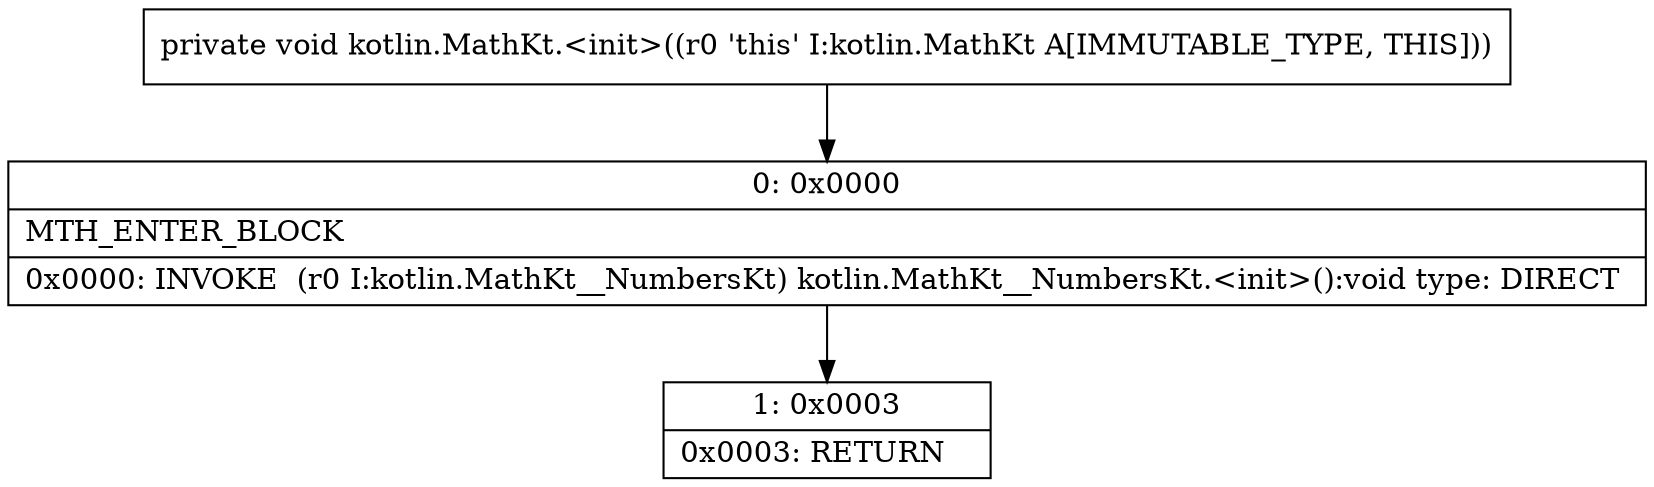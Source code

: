 digraph "CFG forkotlin.MathKt.\<init\>()V" {
Node_0 [shape=record,label="{0\:\ 0x0000|MTH_ENTER_BLOCK\l|0x0000: INVOKE  (r0 I:kotlin.MathKt__NumbersKt) kotlin.MathKt__NumbersKt.\<init\>():void type: DIRECT \l}"];
Node_1 [shape=record,label="{1\:\ 0x0003|0x0003: RETURN   \l}"];
MethodNode[shape=record,label="{private void kotlin.MathKt.\<init\>((r0 'this' I:kotlin.MathKt A[IMMUTABLE_TYPE, THIS])) }"];
MethodNode -> Node_0;
Node_0 -> Node_1;
}

